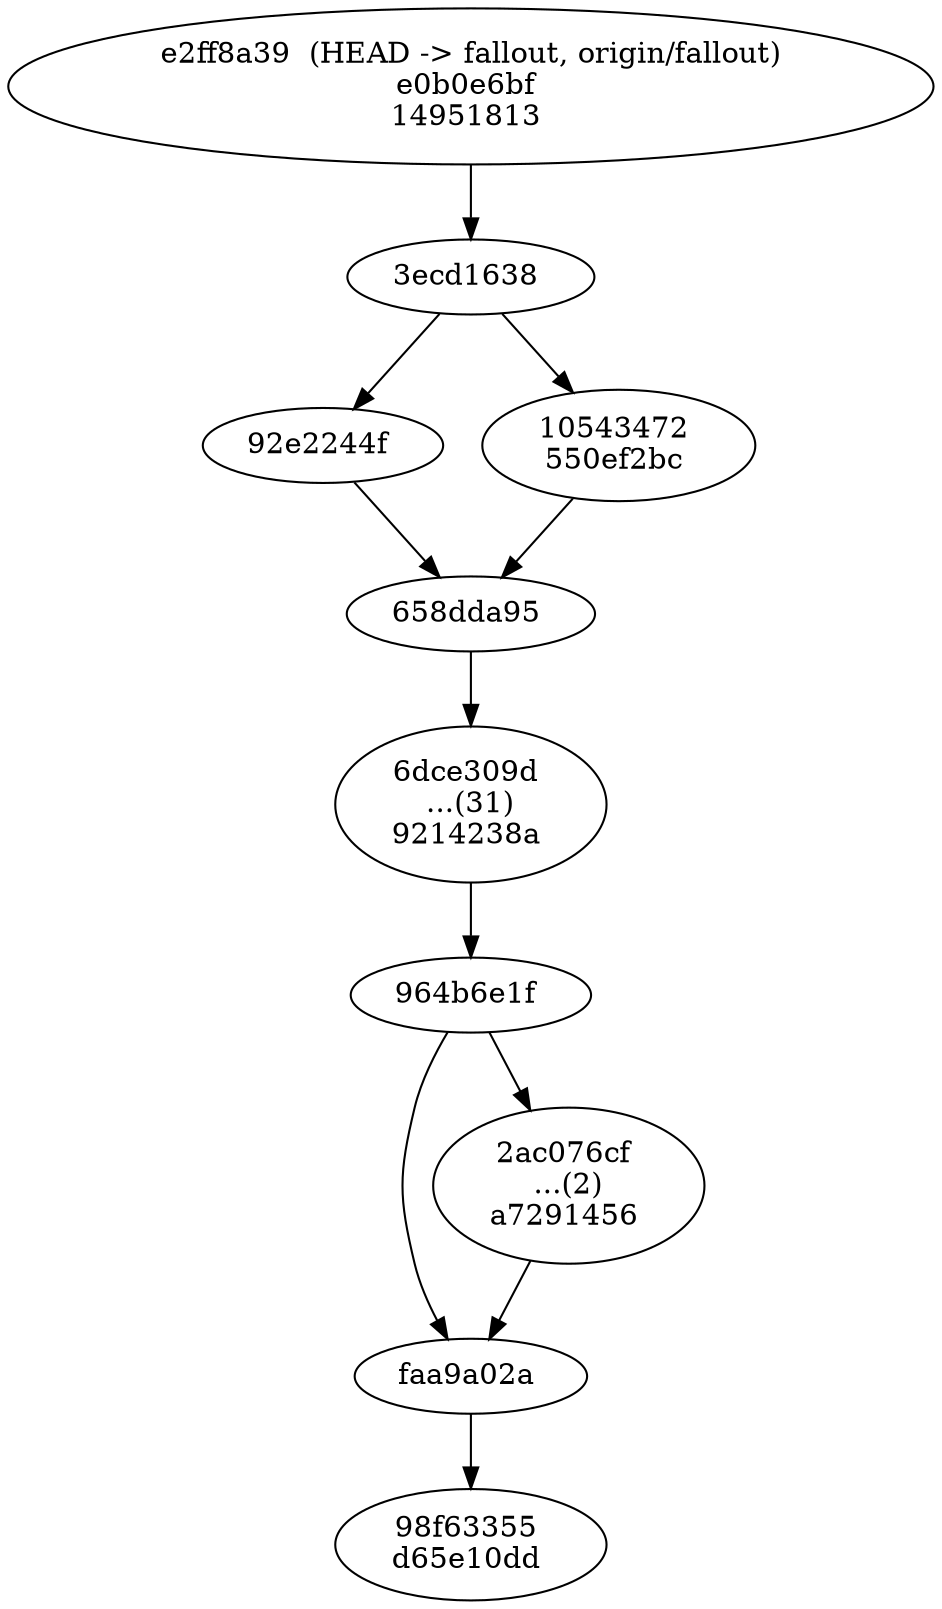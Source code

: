 digraph G {
  graph [name="git-dot-50-compact"]
"3ecd1638dc08327d1cbe42ec129e83264ec1e75e" [label="3ecd1638 "];
"658dda953725885ed1087cf9553dbb98af10eadf" [label="658dda95 "];
"92e2244f73efdb31b2cf81c50073338cd22d6357" [label="92e2244f "];
"964b6e1fd94a9004ad5e5eba319cc1309ea141dd" [label="964b6e1f "];
faa9a02a8c1fe3971cdf750da93e4daf9a3f03f7 [label="faa9a02a "];
"6dce309d04582342e8a9cc067bd758eabcea5af6
...(31)
9214238a8c6a780973d3c2cf1970902d175a021b" [label="6dce309d 
...(31)
9214238a "];
"10543472752ee9201b101290ec929ac623595a84
550ef2bc4c8ead0e629725c50aaf12469f0f938f" [label="10543472 
550ef2bc "];
"e2ff8a3955032d62162b8ca850e38b55f7fa0206
e0b0e6bfdc67c8aa9317ab2dfadf37d25a1dc744
149518130ede90833f381a96b6b7ba677ddd99f2" [label="e2ff8a39  (HEAD -> fallout, origin/fallout)
e0b0e6bf 
14951813 "];
"2ac076cf9735d336741a457603f6da719fcc9389
...(2)
a729145669e991863ab0efcffd7d93c0e9ef2e6b" [label="2ac076cf 
...(2)
a7291456 "];
"98f633559c121b86821b12a6acf418a4b55d5061
d65e10dd581f631dfbfc9486daf6d7593b79c7a4" [label="98f63355 
d65e10dd "];
"3ecd1638dc08327d1cbe42ec129e83264ec1e75e"->"92e2244f73efdb31b2cf81c50073338cd22d6357" ;
"92e2244f73efdb31b2cf81c50073338cd22d6357"->"658dda953725885ed1087cf9553dbb98af10eadf" ;
"964b6e1fd94a9004ad5e5eba319cc1309ea141dd"->faa9a02a8c1fe3971cdf750da93e4daf9a3f03f7 ;
"658dda953725885ed1087cf9553dbb98af10eadf"->"6dce309d04582342e8a9cc067bd758eabcea5af6
...(31)
9214238a8c6a780973d3c2cf1970902d175a021b" ;
"6dce309d04582342e8a9cc067bd758eabcea5af6
...(31)
9214238a8c6a780973d3c2cf1970902d175a021b"->"964b6e1fd94a9004ad5e5eba319cc1309ea141dd" ;
"3ecd1638dc08327d1cbe42ec129e83264ec1e75e"->"10543472752ee9201b101290ec929ac623595a84
550ef2bc4c8ead0e629725c50aaf12469f0f938f" ;
"10543472752ee9201b101290ec929ac623595a84
550ef2bc4c8ead0e629725c50aaf12469f0f938f"->"658dda953725885ed1087cf9553dbb98af10eadf" ;
"e2ff8a3955032d62162b8ca850e38b55f7fa0206
e0b0e6bfdc67c8aa9317ab2dfadf37d25a1dc744
149518130ede90833f381a96b6b7ba677ddd99f2"->"3ecd1638dc08327d1cbe42ec129e83264ec1e75e" ;
"964b6e1fd94a9004ad5e5eba319cc1309ea141dd"->"2ac076cf9735d336741a457603f6da719fcc9389
...(2)
a729145669e991863ab0efcffd7d93c0e9ef2e6b" ;
"2ac076cf9735d336741a457603f6da719fcc9389
...(2)
a729145669e991863ab0efcffd7d93c0e9ef2e6b"->faa9a02a8c1fe3971cdf750da93e4daf9a3f03f7 ;
faa9a02a8c1fe3971cdf750da93e4daf9a3f03f7->"98f633559c121b86821b12a6acf418a4b55d5061
d65e10dd581f631dfbfc9486daf6d7593b79c7a4" ;
}
